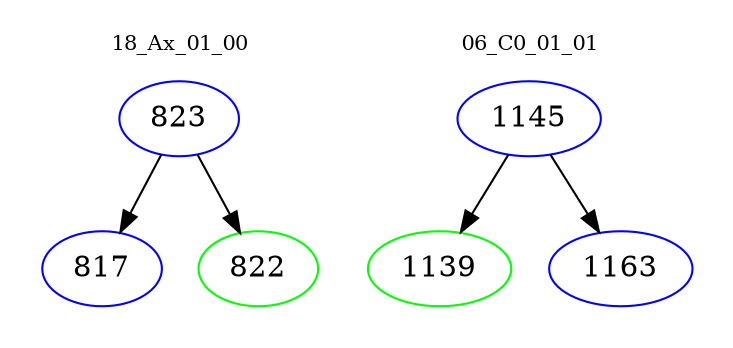 digraph{
subgraph cluster_0 {
color = white
label = "18_Ax_01_00";
fontsize=10;
T0_823 [label="823", color="blue"]
T0_823 -> T0_817 [color="black"]
T0_817 [label="817", color="blue"]
T0_823 -> T0_822 [color="black"]
T0_822 [label="822", color="green"]
}
subgraph cluster_1 {
color = white
label = "06_C0_01_01";
fontsize=10;
T1_1145 [label="1145", color="blue"]
T1_1145 -> T1_1139 [color="black"]
T1_1139 [label="1139", color="green"]
T1_1145 -> T1_1163 [color="black"]
T1_1163 [label="1163", color="blue"]
}
}
